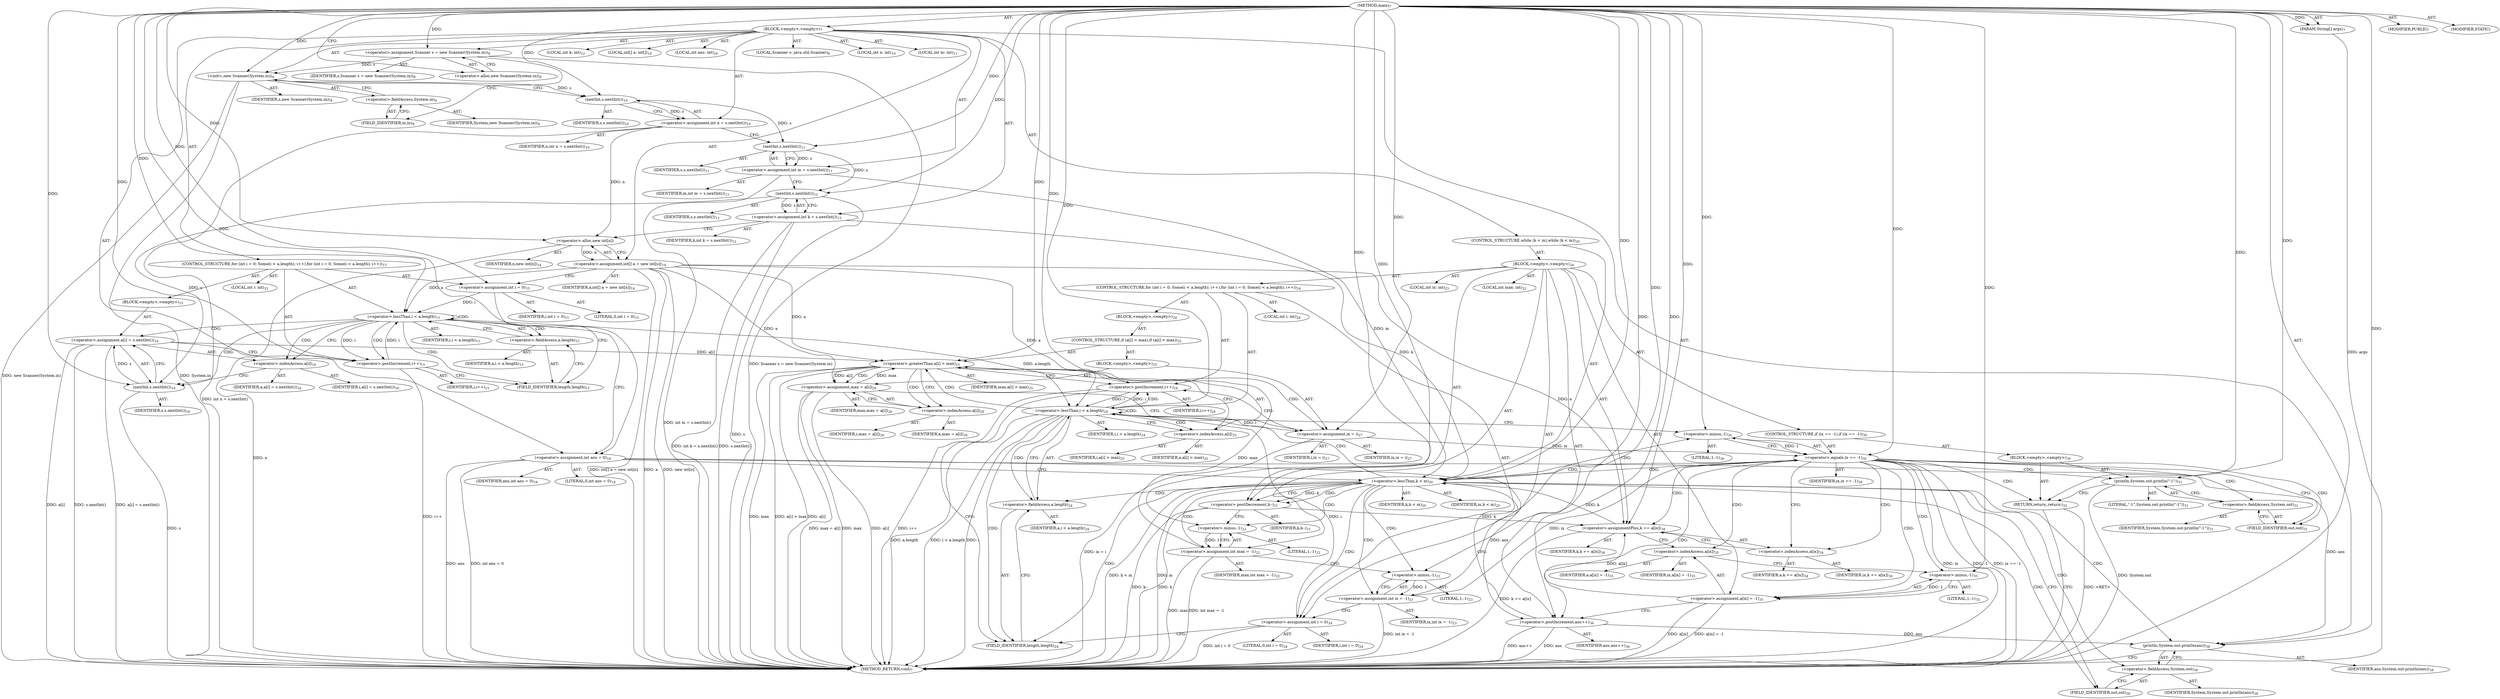 digraph "main" {  
"19" [label = <(METHOD,main)<SUB>7</SUB>> ]
"20" [label = <(PARAM,String[] args)<SUB>7</SUB>> ]
"21" [label = <(BLOCK,&lt;empty&gt;,&lt;empty&gt;)<SUB>7</SUB>> ]
"4" [label = <(LOCAL,Scanner s: java.util.Scanner)<SUB>8</SUB>> ]
"22" [label = <(&lt;operator&gt;.assignment,Scanner s = new Scanner(System.in))<SUB>8</SUB>> ]
"23" [label = <(IDENTIFIER,s,Scanner s = new Scanner(System.in))<SUB>8</SUB>> ]
"24" [label = <(&lt;operator&gt;.alloc,new Scanner(System.in))<SUB>8</SUB>> ]
"25" [label = <(&lt;init&gt;,new Scanner(System.in))<SUB>8</SUB>> ]
"3" [label = <(IDENTIFIER,s,new Scanner(System.in))<SUB>8</SUB>> ]
"26" [label = <(&lt;operator&gt;.fieldAccess,System.in)<SUB>8</SUB>> ]
"27" [label = <(IDENTIFIER,System,new Scanner(System.in))<SUB>8</SUB>> ]
"28" [label = <(FIELD_IDENTIFIER,in,in)<SUB>8</SUB>> ]
"29" [label = <(LOCAL,int n: int)<SUB>10</SUB>> ]
"30" [label = <(&lt;operator&gt;.assignment,int n = s.nextInt())<SUB>10</SUB>> ]
"31" [label = <(IDENTIFIER,n,int n = s.nextInt())<SUB>10</SUB>> ]
"32" [label = <(nextInt,s.nextInt())<SUB>10</SUB>> ]
"33" [label = <(IDENTIFIER,s,s.nextInt())<SUB>10</SUB>> ]
"34" [label = <(LOCAL,int m: int)<SUB>11</SUB>> ]
"35" [label = <(&lt;operator&gt;.assignment,int m = s.nextInt())<SUB>11</SUB>> ]
"36" [label = <(IDENTIFIER,m,int m = s.nextInt())<SUB>11</SUB>> ]
"37" [label = <(nextInt,s.nextInt())<SUB>11</SUB>> ]
"38" [label = <(IDENTIFIER,s,s.nextInt())<SUB>11</SUB>> ]
"39" [label = <(LOCAL,int k: int)<SUB>12</SUB>> ]
"40" [label = <(&lt;operator&gt;.assignment,int k = s.nextInt())<SUB>12</SUB>> ]
"41" [label = <(IDENTIFIER,k,int k = s.nextInt())<SUB>12</SUB>> ]
"42" [label = <(nextInt,s.nextInt())<SUB>12</SUB>> ]
"43" [label = <(IDENTIFIER,s,s.nextInt())<SUB>12</SUB>> ]
"44" [label = <(LOCAL,int[] a: int[])<SUB>14</SUB>> ]
"45" [label = <(&lt;operator&gt;.assignment,int[] a = new int[n])<SUB>14</SUB>> ]
"46" [label = <(IDENTIFIER,a,int[] a = new int[n])<SUB>14</SUB>> ]
"47" [label = <(&lt;operator&gt;.alloc,new int[n])> ]
"48" [label = <(IDENTIFIER,n,new int[n])<SUB>14</SUB>> ]
"49" [label = <(CONTROL_STRUCTURE,for (int i = 0; Some(i &lt; a.length); i++),for (int i = 0; Some(i &lt; a.length); i++))<SUB>15</SUB>> ]
"50" [label = <(LOCAL,int i: int)<SUB>15</SUB>> ]
"51" [label = <(&lt;operator&gt;.assignment,int i = 0)<SUB>15</SUB>> ]
"52" [label = <(IDENTIFIER,i,int i = 0)<SUB>15</SUB>> ]
"53" [label = <(LITERAL,0,int i = 0)<SUB>15</SUB>> ]
"54" [label = <(&lt;operator&gt;.lessThan,i &lt; a.length)<SUB>15</SUB>> ]
"55" [label = <(IDENTIFIER,i,i &lt; a.length)<SUB>15</SUB>> ]
"56" [label = <(&lt;operator&gt;.fieldAccess,a.length)<SUB>15</SUB>> ]
"57" [label = <(IDENTIFIER,a,i &lt; a.length)<SUB>15</SUB>> ]
"58" [label = <(FIELD_IDENTIFIER,length,length)<SUB>15</SUB>> ]
"59" [label = <(&lt;operator&gt;.postIncrement,i++)<SUB>15</SUB>> ]
"60" [label = <(IDENTIFIER,i,i++)<SUB>15</SUB>> ]
"61" [label = <(BLOCK,&lt;empty&gt;,&lt;empty&gt;)<SUB>15</SUB>> ]
"62" [label = <(&lt;operator&gt;.assignment,a[i] = s.nextInt())<SUB>16</SUB>> ]
"63" [label = <(&lt;operator&gt;.indexAccess,a[i])<SUB>16</SUB>> ]
"64" [label = <(IDENTIFIER,a,a[i] = s.nextInt())<SUB>16</SUB>> ]
"65" [label = <(IDENTIFIER,i,a[i] = s.nextInt())<SUB>16</SUB>> ]
"66" [label = <(nextInt,s.nextInt())<SUB>16</SUB>> ]
"67" [label = <(IDENTIFIER,s,s.nextInt())<SUB>16</SUB>> ]
"68" [label = <(LOCAL,int ans: int)<SUB>18</SUB>> ]
"69" [label = <(&lt;operator&gt;.assignment,int ans = 0)<SUB>18</SUB>> ]
"70" [label = <(IDENTIFIER,ans,int ans = 0)<SUB>18</SUB>> ]
"71" [label = <(LITERAL,0,int ans = 0)<SUB>18</SUB>> ]
"72" [label = <(CONTROL_STRUCTURE,while (k &lt; m),while (k &lt; m))<SUB>20</SUB>> ]
"73" [label = <(&lt;operator&gt;.lessThan,k &lt; m)<SUB>20</SUB>> ]
"74" [label = <(IDENTIFIER,k,k &lt; m)<SUB>20</SUB>> ]
"75" [label = <(IDENTIFIER,m,k &lt; m)<SUB>20</SUB>> ]
"76" [label = <(BLOCK,&lt;empty&gt;,&lt;empty&gt;)<SUB>20</SUB>> ]
"77" [label = <(&lt;operator&gt;.postDecrement,k--)<SUB>21</SUB>> ]
"78" [label = <(IDENTIFIER,k,k--)<SUB>21</SUB>> ]
"79" [label = <(LOCAL,int max: int)<SUB>22</SUB>> ]
"80" [label = <(&lt;operator&gt;.assignment,int max = -1)<SUB>22</SUB>> ]
"81" [label = <(IDENTIFIER,max,int max = -1)<SUB>22</SUB>> ]
"82" [label = <(&lt;operator&gt;.minus,-1)<SUB>22</SUB>> ]
"83" [label = <(LITERAL,1,-1)<SUB>22</SUB>> ]
"84" [label = <(LOCAL,int ix: int)<SUB>23</SUB>> ]
"85" [label = <(&lt;operator&gt;.assignment,int ix = -1)<SUB>23</SUB>> ]
"86" [label = <(IDENTIFIER,ix,int ix = -1)<SUB>23</SUB>> ]
"87" [label = <(&lt;operator&gt;.minus,-1)<SUB>23</SUB>> ]
"88" [label = <(LITERAL,1,-1)<SUB>23</SUB>> ]
"89" [label = <(CONTROL_STRUCTURE,for (int i = 0; Some(i &lt; a.length); i++),for (int i = 0; Some(i &lt; a.length); i++))<SUB>24</SUB>> ]
"90" [label = <(LOCAL,int i: int)<SUB>24</SUB>> ]
"91" [label = <(&lt;operator&gt;.assignment,int i = 0)<SUB>24</SUB>> ]
"92" [label = <(IDENTIFIER,i,int i = 0)<SUB>24</SUB>> ]
"93" [label = <(LITERAL,0,int i = 0)<SUB>24</SUB>> ]
"94" [label = <(&lt;operator&gt;.lessThan,i &lt; a.length)<SUB>24</SUB>> ]
"95" [label = <(IDENTIFIER,i,i &lt; a.length)<SUB>24</SUB>> ]
"96" [label = <(&lt;operator&gt;.fieldAccess,a.length)<SUB>24</SUB>> ]
"97" [label = <(IDENTIFIER,a,i &lt; a.length)<SUB>24</SUB>> ]
"98" [label = <(FIELD_IDENTIFIER,length,length)<SUB>24</SUB>> ]
"99" [label = <(&lt;operator&gt;.postIncrement,i++)<SUB>24</SUB>> ]
"100" [label = <(IDENTIFIER,i,i++)<SUB>24</SUB>> ]
"101" [label = <(BLOCK,&lt;empty&gt;,&lt;empty&gt;)<SUB>24</SUB>> ]
"102" [label = <(CONTROL_STRUCTURE,if (a[i] &gt; max),if (a[i] &gt; max))<SUB>25</SUB>> ]
"103" [label = <(&lt;operator&gt;.greaterThan,a[i] &gt; max)<SUB>25</SUB>> ]
"104" [label = <(&lt;operator&gt;.indexAccess,a[i])<SUB>25</SUB>> ]
"105" [label = <(IDENTIFIER,a,a[i] &gt; max)<SUB>25</SUB>> ]
"106" [label = <(IDENTIFIER,i,a[i] &gt; max)<SUB>25</SUB>> ]
"107" [label = <(IDENTIFIER,max,a[i] &gt; max)<SUB>25</SUB>> ]
"108" [label = <(BLOCK,&lt;empty&gt;,&lt;empty&gt;)<SUB>25</SUB>> ]
"109" [label = <(&lt;operator&gt;.assignment,max = a[i])<SUB>26</SUB>> ]
"110" [label = <(IDENTIFIER,max,max = a[i])<SUB>26</SUB>> ]
"111" [label = <(&lt;operator&gt;.indexAccess,a[i])<SUB>26</SUB>> ]
"112" [label = <(IDENTIFIER,a,max = a[i])<SUB>26</SUB>> ]
"113" [label = <(IDENTIFIER,i,max = a[i])<SUB>26</SUB>> ]
"114" [label = <(&lt;operator&gt;.assignment,ix = i)<SUB>27</SUB>> ]
"115" [label = <(IDENTIFIER,ix,ix = i)<SUB>27</SUB>> ]
"116" [label = <(IDENTIFIER,i,ix = i)<SUB>27</SUB>> ]
"117" [label = <(CONTROL_STRUCTURE,if (ix == -1),if (ix == -1))<SUB>30</SUB>> ]
"118" [label = <(&lt;operator&gt;.equals,ix == -1)<SUB>30</SUB>> ]
"119" [label = <(IDENTIFIER,ix,ix == -1)<SUB>30</SUB>> ]
"120" [label = <(&lt;operator&gt;.minus,-1)<SUB>30</SUB>> ]
"121" [label = <(LITERAL,1,-1)<SUB>30</SUB>> ]
"122" [label = <(BLOCK,&lt;empty&gt;,&lt;empty&gt;)<SUB>30</SUB>> ]
"123" [label = <(println,System.out.println(&quot;-1&quot;))<SUB>31</SUB>> ]
"124" [label = <(&lt;operator&gt;.fieldAccess,System.out)<SUB>31</SUB>> ]
"125" [label = <(IDENTIFIER,System,System.out.println(&quot;-1&quot;))<SUB>31</SUB>> ]
"126" [label = <(FIELD_IDENTIFIER,out,out)<SUB>31</SUB>> ]
"127" [label = <(LITERAL,&quot;-1&quot;,System.out.println(&quot;-1&quot;))<SUB>31</SUB>> ]
"128" [label = <(RETURN,return;,return;)<SUB>32</SUB>> ]
"129" [label = <(&lt;operator&gt;.assignmentPlus,k += a[ix])<SUB>34</SUB>> ]
"130" [label = <(IDENTIFIER,k,k += a[ix])<SUB>34</SUB>> ]
"131" [label = <(&lt;operator&gt;.indexAccess,a[ix])<SUB>34</SUB>> ]
"132" [label = <(IDENTIFIER,a,k += a[ix])<SUB>34</SUB>> ]
"133" [label = <(IDENTIFIER,ix,k += a[ix])<SUB>34</SUB>> ]
"134" [label = <(&lt;operator&gt;.assignment,a[ix] = -1)<SUB>35</SUB>> ]
"135" [label = <(&lt;operator&gt;.indexAccess,a[ix])<SUB>35</SUB>> ]
"136" [label = <(IDENTIFIER,a,a[ix] = -1)<SUB>35</SUB>> ]
"137" [label = <(IDENTIFIER,ix,a[ix] = -1)<SUB>35</SUB>> ]
"138" [label = <(&lt;operator&gt;.minus,-1)<SUB>35</SUB>> ]
"139" [label = <(LITERAL,1,-1)<SUB>35</SUB>> ]
"140" [label = <(&lt;operator&gt;.postIncrement,ans++)<SUB>36</SUB>> ]
"141" [label = <(IDENTIFIER,ans,ans++)<SUB>36</SUB>> ]
"142" [label = <(println,System.out.println(ans))<SUB>38</SUB>> ]
"143" [label = <(&lt;operator&gt;.fieldAccess,System.out)<SUB>38</SUB>> ]
"144" [label = <(IDENTIFIER,System,System.out.println(ans))<SUB>38</SUB>> ]
"145" [label = <(FIELD_IDENTIFIER,out,out)<SUB>38</SUB>> ]
"146" [label = <(IDENTIFIER,ans,System.out.println(ans))<SUB>38</SUB>> ]
"147" [label = <(MODIFIER,PUBLIC)> ]
"148" [label = <(MODIFIER,STATIC)> ]
"149" [label = <(METHOD_RETURN,void)<SUB>7</SUB>> ]
  "19" -> "20"  [ label = "AST: "] 
  "19" -> "21"  [ label = "AST: "] 
  "19" -> "147"  [ label = "AST: "] 
  "19" -> "148"  [ label = "AST: "] 
  "19" -> "149"  [ label = "AST: "] 
  "21" -> "4"  [ label = "AST: "] 
  "21" -> "22"  [ label = "AST: "] 
  "21" -> "25"  [ label = "AST: "] 
  "21" -> "29"  [ label = "AST: "] 
  "21" -> "30"  [ label = "AST: "] 
  "21" -> "34"  [ label = "AST: "] 
  "21" -> "35"  [ label = "AST: "] 
  "21" -> "39"  [ label = "AST: "] 
  "21" -> "40"  [ label = "AST: "] 
  "21" -> "44"  [ label = "AST: "] 
  "21" -> "45"  [ label = "AST: "] 
  "21" -> "49"  [ label = "AST: "] 
  "21" -> "68"  [ label = "AST: "] 
  "21" -> "69"  [ label = "AST: "] 
  "21" -> "72"  [ label = "AST: "] 
  "21" -> "142"  [ label = "AST: "] 
  "22" -> "23"  [ label = "AST: "] 
  "22" -> "24"  [ label = "AST: "] 
  "25" -> "3"  [ label = "AST: "] 
  "25" -> "26"  [ label = "AST: "] 
  "26" -> "27"  [ label = "AST: "] 
  "26" -> "28"  [ label = "AST: "] 
  "30" -> "31"  [ label = "AST: "] 
  "30" -> "32"  [ label = "AST: "] 
  "32" -> "33"  [ label = "AST: "] 
  "35" -> "36"  [ label = "AST: "] 
  "35" -> "37"  [ label = "AST: "] 
  "37" -> "38"  [ label = "AST: "] 
  "40" -> "41"  [ label = "AST: "] 
  "40" -> "42"  [ label = "AST: "] 
  "42" -> "43"  [ label = "AST: "] 
  "45" -> "46"  [ label = "AST: "] 
  "45" -> "47"  [ label = "AST: "] 
  "47" -> "48"  [ label = "AST: "] 
  "49" -> "50"  [ label = "AST: "] 
  "49" -> "51"  [ label = "AST: "] 
  "49" -> "54"  [ label = "AST: "] 
  "49" -> "59"  [ label = "AST: "] 
  "49" -> "61"  [ label = "AST: "] 
  "51" -> "52"  [ label = "AST: "] 
  "51" -> "53"  [ label = "AST: "] 
  "54" -> "55"  [ label = "AST: "] 
  "54" -> "56"  [ label = "AST: "] 
  "56" -> "57"  [ label = "AST: "] 
  "56" -> "58"  [ label = "AST: "] 
  "59" -> "60"  [ label = "AST: "] 
  "61" -> "62"  [ label = "AST: "] 
  "62" -> "63"  [ label = "AST: "] 
  "62" -> "66"  [ label = "AST: "] 
  "63" -> "64"  [ label = "AST: "] 
  "63" -> "65"  [ label = "AST: "] 
  "66" -> "67"  [ label = "AST: "] 
  "69" -> "70"  [ label = "AST: "] 
  "69" -> "71"  [ label = "AST: "] 
  "72" -> "73"  [ label = "AST: "] 
  "72" -> "76"  [ label = "AST: "] 
  "73" -> "74"  [ label = "AST: "] 
  "73" -> "75"  [ label = "AST: "] 
  "76" -> "77"  [ label = "AST: "] 
  "76" -> "79"  [ label = "AST: "] 
  "76" -> "80"  [ label = "AST: "] 
  "76" -> "84"  [ label = "AST: "] 
  "76" -> "85"  [ label = "AST: "] 
  "76" -> "89"  [ label = "AST: "] 
  "76" -> "117"  [ label = "AST: "] 
  "76" -> "129"  [ label = "AST: "] 
  "76" -> "134"  [ label = "AST: "] 
  "76" -> "140"  [ label = "AST: "] 
  "77" -> "78"  [ label = "AST: "] 
  "80" -> "81"  [ label = "AST: "] 
  "80" -> "82"  [ label = "AST: "] 
  "82" -> "83"  [ label = "AST: "] 
  "85" -> "86"  [ label = "AST: "] 
  "85" -> "87"  [ label = "AST: "] 
  "87" -> "88"  [ label = "AST: "] 
  "89" -> "90"  [ label = "AST: "] 
  "89" -> "91"  [ label = "AST: "] 
  "89" -> "94"  [ label = "AST: "] 
  "89" -> "99"  [ label = "AST: "] 
  "89" -> "101"  [ label = "AST: "] 
  "91" -> "92"  [ label = "AST: "] 
  "91" -> "93"  [ label = "AST: "] 
  "94" -> "95"  [ label = "AST: "] 
  "94" -> "96"  [ label = "AST: "] 
  "96" -> "97"  [ label = "AST: "] 
  "96" -> "98"  [ label = "AST: "] 
  "99" -> "100"  [ label = "AST: "] 
  "101" -> "102"  [ label = "AST: "] 
  "102" -> "103"  [ label = "AST: "] 
  "102" -> "108"  [ label = "AST: "] 
  "103" -> "104"  [ label = "AST: "] 
  "103" -> "107"  [ label = "AST: "] 
  "104" -> "105"  [ label = "AST: "] 
  "104" -> "106"  [ label = "AST: "] 
  "108" -> "109"  [ label = "AST: "] 
  "108" -> "114"  [ label = "AST: "] 
  "109" -> "110"  [ label = "AST: "] 
  "109" -> "111"  [ label = "AST: "] 
  "111" -> "112"  [ label = "AST: "] 
  "111" -> "113"  [ label = "AST: "] 
  "114" -> "115"  [ label = "AST: "] 
  "114" -> "116"  [ label = "AST: "] 
  "117" -> "118"  [ label = "AST: "] 
  "117" -> "122"  [ label = "AST: "] 
  "118" -> "119"  [ label = "AST: "] 
  "118" -> "120"  [ label = "AST: "] 
  "120" -> "121"  [ label = "AST: "] 
  "122" -> "123"  [ label = "AST: "] 
  "122" -> "128"  [ label = "AST: "] 
  "123" -> "124"  [ label = "AST: "] 
  "123" -> "127"  [ label = "AST: "] 
  "124" -> "125"  [ label = "AST: "] 
  "124" -> "126"  [ label = "AST: "] 
  "129" -> "130"  [ label = "AST: "] 
  "129" -> "131"  [ label = "AST: "] 
  "131" -> "132"  [ label = "AST: "] 
  "131" -> "133"  [ label = "AST: "] 
  "134" -> "135"  [ label = "AST: "] 
  "134" -> "138"  [ label = "AST: "] 
  "135" -> "136"  [ label = "AST: "] 
  "135" -> "137"  [ label = "AST: "] 
  "138" -> "139"  [ label = "AST: "] 
  "140" -> "141"  [ label = "AST: "] 
  "142" -> "143"  [ label = "AST: "] 
  "142" -> "146"  [ label = "AST: "] 
  "143" -> "144"  [ label = "AST: "] 
  "143" -> "145"  [ label = "AST: "] 
  "22" -> "28"  [ label = "CFG: "] 
  "25" -> "32"  [ label = "CFG: "] 
  "30" -> "37"  [ label = "CFG: "] 
  "35" -> "42"  [ label = "CFG: "] 
  "40" -> "47"  [ label = "CFG: "] 
  "45" -> "51"  [ label = "CFG: "] 
  "69" -> "73"  [ label = "CFG: "] 
  "142" -> "149"  [ label = "CFG: "] 
  "24" -> "22"  [ label = "CFG: "] 
  "26" -> "25"  [ label = "CFG: "] 
  "32" -> "30"  [ label = "CFG: "] 
  "37" -> "35"  [ label = "CFG: "] 
  "42" -> "40"  [ label = "CFG: "] 
  "47" -> "45"  [ label = "CFG: "] 
  "51" -> "58"  [ label = "CFG: "] 
  "54" -> "63"  [ label = "CFG: "] 
  "54" -> "69"  [ label = "CFG: "] 
  "59" -> "58"  [ label = "CFG: "] 
  "73" -> "77"  [ label = "CFG: "] 
  "73" -> "145"  [ label = "CFG: "] 
  "143" -> "142"  [ label = "CFG: "] 
  "28" -> "26"  [ label = "CFG: "] 
  "56" -> "54"  [ label = "CFG: "] 
  "62" -> "59"  [ label = "CFG: "] 
  "77" -> "82"  [ label = "CFG: "] 
  "80" -> "87"  [ label = "CFG: "] 
  "85" -> "91"  [ label = "CFG: "] 
  "129" -> "135"  [ label = "CFG: "] 
  "134" -> "140"  [ label = "CFG: "] 
  "140" -> "73"  [ label = "CFG: "] 
  "145" -> "143"  [ label = "CFG: "] 
  "58" -> "56"  [ label = "CFG: "] 
  "63" -> "66"  [ label = "CFG: "] 
  "66" -> "62"  [ label = "CFG: "] 
  "82" -> "80"  [ label = "CFG: "] 
  "87" -> "85"  [ label = "CFG: "] 
  "91" -> "98"  [ label = "CFG: "] 
  "94" -> "104"  [ label = "CFG: "] 
  "94" -> "120"  [ label = "CFG: "] 
  "99" -> "98"  [ label = "CFG: "] 
  "118" -> "126"  [ label = "CFG: "] 
  "118" -> "131"  [ label = "CFG: "] 
  "131" -> "129"  [ label = "CFG: "] 
  "135" -> "138"  [ label = "CFG: "] 
  "138" -> "134"  [ label = "CFG: "] 
  "96" -> "94"  [ label = "CFG: "] 
  "120" -> "118"  [ label = "CFG: "] 
  "123" -> "128"  [ label = "CFG: "] 
  "128" -> "149"  [ label = "CFG: "] 
  "98" -> "96"  [ label = "CFG: "] 
  "103" -> "111"  [ label = "CFG: "] 
  "103" -> "99"  [ label = "CFG: "] 
  "124" -> "123"  [ label = "CFG: "] 
  "104" -> "103"  [ label = "CFG: "] 
  "109" -> "114"  [ label = "CFG: "] 
  "114" -> "99"  [ label = "CFG: "] 
  "126" -> "124"  [ label = "CFG: "] 
  "111" -> "109"  [ label = "CFG: "] 
  "19" -> "24"  [ label = "CFG: "] 
  "128" -> "149"  [ label = "DDG: &lt;RET&gt;"] 
  "20" -> "149"  [ label = "DDG: args"] 
  "22" -> "149"  [ label = "DDG: Scanner s = new Scanner(System.in)"] 
  "25" -> "149"  [ label = "DDG: System.in"] 
  "25" -> "149"  [ label = "DDG: new Scanner(System.in)"] 
  "30" -> "149"  [ label = "DDG: int n = s.nextInt()"] 
  "35" -> "149"  [ label = "DDG: int m = s.nextInt()"] 
  "42" -> "149"  [ label = "DDG: s"] 
  "40" -> "149"  [ label = "DDG: s.nextInt()"] 
  "40" -> "149"  [ label = "DDG: int k = s.nextInt()"] 
  "45" -> "149"  [ label = "DDG: a"] 
  "47" -> "149"  [ label = "DDG: n"] 
  "45" -> "149"  [ label = "DDG: new int[n]"] 
  "45" -> "149"  [ label = "DDG: int[] a = new int[n]"] 
  "69" -> "149"  [ label = "DDG: ans"] 
  "69" -> "149"  [ label = "DDG: int ans = 0"] 
  "73" -> "149"  [ label = "DDG: m"] 
  "73" -> "149"  [ label = "DDG: k &lt; m"] 
  "77" -> "149"  [ label = "DDG: k"] 
  "77" -> "149"  [ label = "DDG: k--"] 
  "80" -> "149"  [ label = "DDG: max"] 
  "80" -> "149"  [ label = "DDG: int max = -1"] 
  "85" -> "149"  [ label = "DDG: int ix = -1"] 
  "91" -> "149"  [ label = "DDG: int i = 0"] 
  "94" -> "149"  [ label = "DDG: i"] 
  "94" -> "149"  [ label = "DDG: a.length"] 
  "94" -> "149"  [ label = "DDG: i &lt; a.length"] 
  "118" -> "149"  [ label = "DDG: ix"] 
  "118" -> "149"  [ label = "DDG: -1"] 
  "118" -> "149"  [ label = "DDG: ix == -1"] 
  "129" -> "149"  [ label = "DDG: k += a[ix]"] 
  "134" -> "149"  [ label = "DDG: a[ix]"] 
  "134" -> "149"  [ label = "DDG: a[ix] = -1"] 
  "140" -> "149"  [ label = "DDG: ans"] 
  "140" -> "149"  [ label = "DDG: ans++"] 
  "123" -> "149"  [ label = "DDG: System.out"] 
  "103" -> "149"  [ label = "DDG: a[i]"] 
  "103" -> "149"  [ label = "DDG: max"] 
  "103" -> "149"  [ label = "DDG: a[i] &gt; max"] 
  "109" -> "149"  [ label = "DDG: max"] 
  "109" -> "149"  [ label = "DDG: a[i]"] 
  "109" -> "149"  [ label = "DDG: max = a[i]"] 
  "114" -> "149"  [ label = "DDG: ix = i"] 
  "99" -> "149"  [ label = "DDG: i++"] 
  "62" -> "149"  [ label = "DDG: a[i]"] 
  "66" -> "149"  [ label = "DDG: s"] 
  "62" -> "149"  [ label = "DDG: s.nextInt()"] 
  "62" -> "149"  [ label = "DDG: a[i] = s.nextInt()"] 
  "59" -> "149"  [ label = "DDG: i++"] 
  "19" -> "20"  [ label = "DDG: "] 
  "19" -> "22"  [ label = "DDG: "] 
  "32" -> "30"  [ label = "DDG: s"] 
  "37" -> "35"  [ label = "DDG: s"] 
  "42" -> "40"  [ label = "DDG: s"] 
  "47" -> "45"  [ label = "DDG: n"] 
  "19" -> "69"  [ label = "DDG: "] 
  "22" -> "25"  [ label = "DDG: s"] 
  "19" -> "25"  [ label = "DDG: "] 
  "19" -> "51"  [ label = "DDG: "] 
  "69" -> "142"  [ label = "DDG: ans"] 
  "140" -> "142"  [ label = "DDG: ans"] 
  "19" -> "142"  [ label = "DDG: "] 
  "25" -> "32"  [ label = "DDG: s"] 
  "19" -> "32"  [ label = "DDG: "] 
  "32" -> "37"  [ label = "DDG: s"] 
  "19" -> "37"  [ label = "DDG: "] 
  "37" -> "42"  [ label = "DDG: s"] 
  "19" -> "42"  [ label = "DDG: "] 
  "30" -> "47"  [ label = "DDG: n"] 
  "19" -> "47"  [ label = "DDG: "] 
  "51" -> "54"  [ label = "DDG: i"] 
  "59" -> "54"  [ label = "DDG: i"] 
  "19" -> "54"  [ label = "DDG: "] 
  "45" -> "54"  [ label = "DDG: a"] 
  "54" -> "59"  [ label = "DDG: i"] 
  "19" -> "59"  [ label = "DDG: "] 
  "66" -> "62"  [ label = "DDG: s"] 
  "40" -> "73"  [ label = "DDG: k"] 
  "129" -> "73"  [ label = "DDG: k"] 
  "19" -> "73"  [ label = "DDG: "] 
  "35" -> "73"  [ label = "DDG: m"] 
  "82" -> "80"  [ label = "DDG: 1"] 
  "87" -> "85"  [ label = "DDG: 1"] 
  "45" -> "129"  [ label = "DDG: a"] 
  "134" -> "129"  [ label = "DDG: a[ix]"] 
  "138" -> "134"  [ label = "DDG: 1"] 
  "73" -> "77"  [ label = "DDG: k"] 
  "19" -> "77"  [ label = "DDG: "] 
  "19" -> "91"  [ label = "DDG: "] 
  "77" -> "129"  [ label = "DDG: k"] 
  "19" -> "129"  [ label = "DDG: "] 
  "69" -> "140"  [ label = "DDG: ans"] 
  "19" -> "140"  [ label = "DDG: "] 
  "42" -> "66"  [ label = "DDG: s"] 
  "19" -> "66"  [ label = "DDG: "] 
  "19" -> "82"  [ label = "DDG: "] 
  "19" -> "87"  [ label = "DDG: "] 
  "91" -> "94"  [ label = "DDG: i"] 
  "99" -> "94"  [ label = "DDG: i"] 
  "19" -> "94"  [ label = "DDG: "] 
  "45" -> "94"  [ label = "DDG: a"] 
  "54" -> "94"  [ label = "DDG: a.length"] 
  "94" -> "99"  [ label = "DDG: i"] 
  "19" -> "99"  [ label = "DDG: "] 
  "85" -> "118"  [ label = "DDG: ix"] 
  "114" -> "118"  [ label = "DDG: ix"] 
  "19" -> "118"  [ label = "DDG: "] 
  "120" -> "118"  [ label = "DDG: 1"] 
  "19" -> "128"  [ label = "DDG: "] 
  "19" -> "138"  [ label = "DDG: "] 
  "19" -> "120"  [ label = "DDG: "] 
  "19" -> "123"  [ label = "DDG: "] 
  "45" -> "103"  [ label = "DDG: a"] 
  "62" -> "103"  [ label = "DDG: a[i]"] 
  "80" -> "103"  [ label = "DDG: max"] 
  "109" -> "103"  [ label = "DDG: max"] 
  "19" -> "103"  [ label = "DDG: "] 
  "45" -> "109"  [ label = "DDG: a"] 
  "103" -> "109"  [ label = "DDG: a[i]"] 
  "94" -> "114"  [ label = "DDG: i"] 
  "19" -> "114"  [ label = "DDG: "] 
  "54" -> "66"  [ label = "CDG: "] 
  "54" -> "56"  [ label = "CDG: "] 
  "54" -> "59"  [ label = "CDG: "] 
  "54" -> "54"  [ label = "CDG: "] 
  "54" -> "58"  [ label = "CDG: "] 
  "54" -> "63"  [ label = "CDG: "] 
  "54" -> "62"  [ label = "CDG: "] 
  "73" -> "94"  [ label = "CDG: "] 
  "73" -> "96"  [ label = "CDG: "] 
  "73" -> "77"  [ label = "CDG: "] 
  "73" -> "98"  [ label = "CDG: "] 
  "73" -> "120"  [ label = "CDG: "] 
  "73" -> "145"  [ label = "CDG: "] 
  "73" -> "85"  [ label = "CDG: "] 
  "73" -> "142"  [ label = "CDG: "] 
  "73" -> "87"  [ label = "CDG: "] 
  "73" -> "91"  [ label = "CDG: "] 
  "73" -> "82"  [ label = "CDG: "] 
  "73" -> "143"  [ label = "CDG: "] 
  "73" -> "80"  [ label = "CDG: "] 
  "73" -> "118"  [ label = "CDG: "] 
  "94" -> "94"  [ label = "CDG: "] 
  "94" -> "96"  [ label = "CDG: "] 
  "94" -> "98"  [ label = "CDG: "] 
  "94" -> "99"  [ label = "CDG: "] 
  "94" -> "103"  [ label = "CDG: "] 
  "94" -> "104"  [ label = "CDG: "] 
  "118" -> "73"  [ label = "CDG: "] 
  "118" -> "128"  [ label = "CDG: "] 
  "118" -> "131"  [ label = "CDG: "] 
  "118" -> "123"  [ label = "CDG: "] 
  "118" -> "129"  [ label = "CDG: "] 
  "118" -> "134"  [ label = "CDG: "] 
  "118" -> "138"  [ label = "CDG: "] 
  "118" -> "140"  [ label = "CDG: "] 
  "118" -> "126"  [ label = "CDG: "] 
  "118" -> "135"  [ label = "CDG: "] 
  "118" -> "124"  [ label = "CDG: "] 
  "103" -> "114"  [ label = "CDG: "] 
  "103" -> "111"  [ label = "CDG: "] 
  "103" -> "109"  [ label = "CDG: "] 
}

